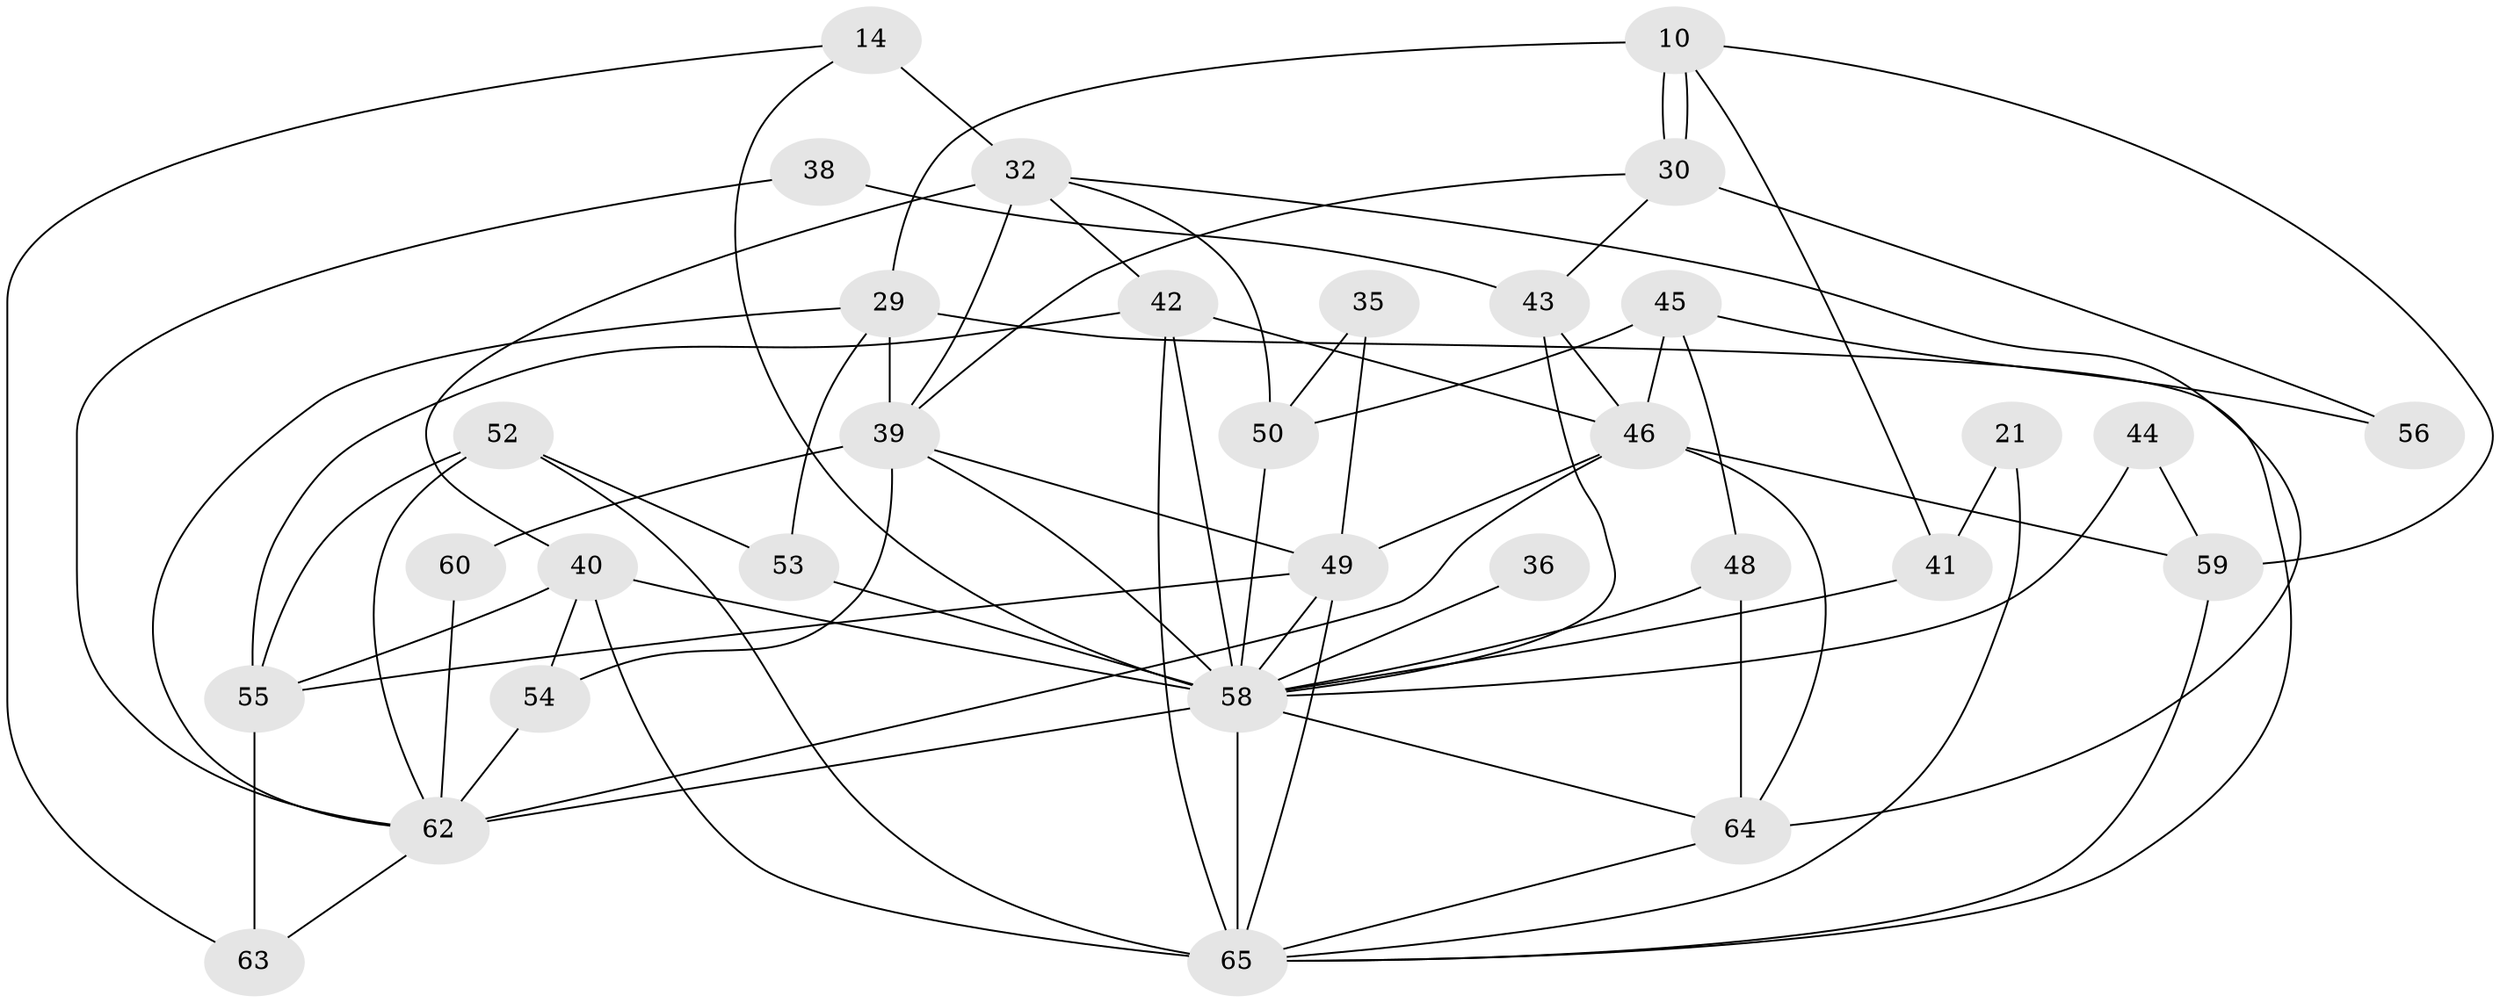 // original degree distribution, {3: 0.3230769230769231, 5: 0.2, 4: 0.23076923076923078, 2: 0.1076923076923077, 6: 0.07692307692307693, 7: 0.06153846153846154}
// Generated by graph-tools (version 1.1) at 2025/52/03/04/25 21:52:17]
// undirected, 32 vertices, 72 edges
graph export_dot {
graph [start="1"]
  node [color=gray90,style=filled];
  10;
  14 [super="+1"];
  21;
  29 [super="+8"];
  30;
  32;
  35;
  36 [super="+11"];
  38;
  39 [super="+26+4"];
  40 [super="+7"];
  41 [super="+17"];
  42 [super="+28"];
  43;
  44;
  45;
  46 [super="+13"];
  48 [super="+9"];
  49 [super="+15"];
  50;
  52 [super="+20"];
  53;
  54 [super="+6"];
  55 [super="+3"];
  56;
  58 [super="+51+34+27"];
  59;
  60;
  62 [super="+61"];
  63;
  64 [super="+12"];
  65 [super="+31+57"];
  10 -- 30;
  10 -- 30;
  10 -- 59;
  10 -- 41;
  10 -- 29;
  14 -- 32 [weight=2];
  14 -- 63;
  14 -- 58;
  21 -- 41 [weight=2];
  21 -- 65;
  29 -- 53;
  29 -- 39 [weight=2];
  29 -- 62;
  29 -- 65;
  30 -- 43;
  30 -- 39;
  30 -- 56;
  32 -- 40;
  32 -- 50;
  32 -- 39;
  32 -- 42;
  32 -- 64;
  35 -- 50;
  35 -- 49;
  36 -- 58 [weight=3];
  38 -- 43;
  38 -- 62;
  39 -- 49 [weight=2];
  39 -- 60 [weight=2];
  39 -- 54 [weight=2];
  39 -- 58;
  40 -- 54;
  40 -- 65;
  40 -- 55;
  40 -- 58;
  41 -- 58;
  42 -- 65 [weight=2];
  42 -- 46;
  42 -- 55;
  42 -- 58 [weight=5];
  43 -- 46;
  43 -- 58;
  44 -- 59;
  44 -- 58;
  45 -- 50;
  45 -- 56;
  45 -- 48;
  45 -- 46;
  46 -- 49 [weight=2];
  46 -- 59;
  46 -- 62;
  46 -- 64;
  48 -- 64 [weight=2];
  48 -- 58 [weight=3];
  49 -- 55;
  49 -- 58 [weight=2];
  49 -- 65;
  50 -- 58;
  52 -- 53;
  52 -- 55;
  52 -- 62 [weight=2];
  52 -- 65 [weight=2];
  53 -- 58;
  54 -- 62;
  55 -- 63;
  58 -- 64 [weight=2];
  58 -- 62 [weight=3];
  58 -- 65;
  59 -- 65;
  60 -- 62;
  62 -- 63;
  64 -- 65;
}
